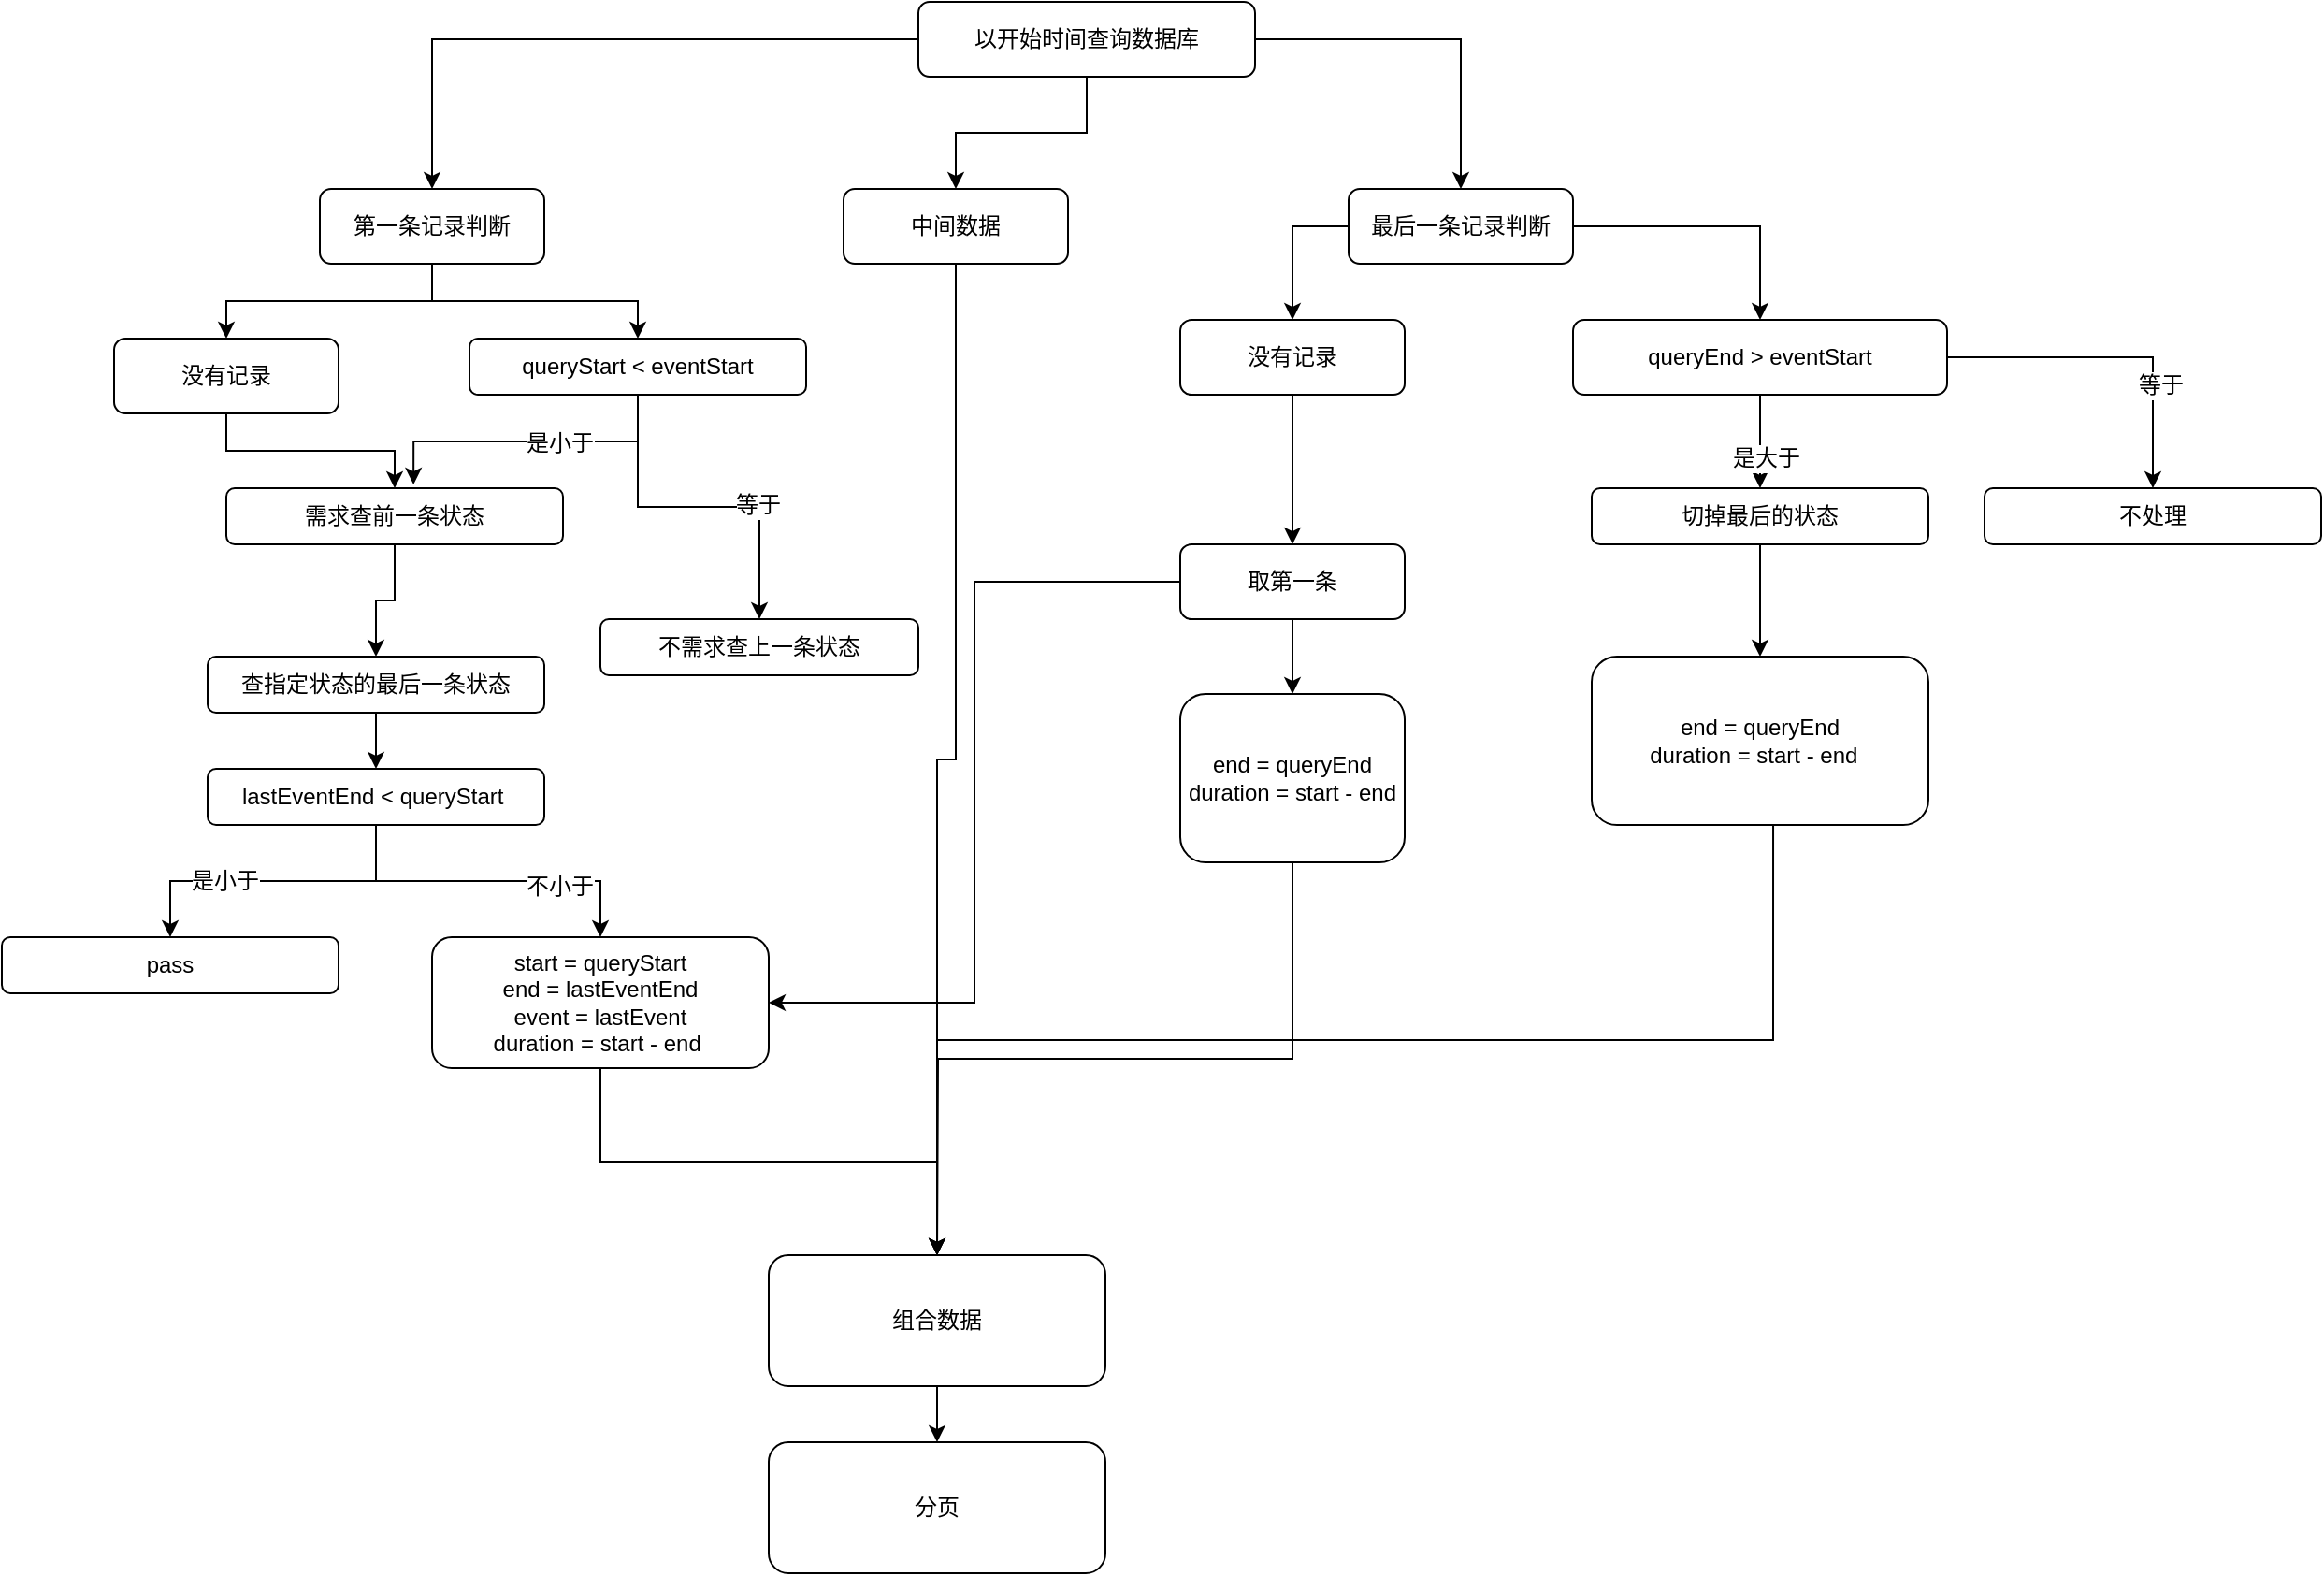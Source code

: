 <mxfile version="12.8.8" type="github">
  <diagram id="C5RBs43oDa-KdzZeNtuy" name="Page-1">
    <mxGraphModel dx="2249" dy="762" grid="1" gridSize="10" guides="1" tooltips="1" connect="1" arrows="1" fold="1" page="1" pageScale="1" pageWidth="827" pageHeight="1169" math="0" shadow="0">
      <root>
        <mxCell id="WIyWlLk6GJQsqaUBKTNV-0" />
        <mxCell id="WIyWlLk6GJQsqaUBKTNV-1" parent="WIyWlLk6GJQsqaUBKTNV-0" />
        <mxCell id="nlMhimf3iIqSvQVgSj5G-24" style="edgeStyle=orthogonalEdgeStyle;rounded=0;orthogonalLoop=1;jettySize=auto;html=1;" edge="1" parent="WIyWlLk6GJQsqaUBKTNV-1" source="nlMhimf3iIqSvQVgSj5G-0" target="nlMhimf3iIqSvQVgSj5G-1">
          <mxGeometry relative="1" as="geometry" />
        </mxCell>
        <mxCell id="nlMhimf3iIqSvQVgSj5G-25" style="edgeStyle=orthogonalEdgeStyle;rounded=0;orthogonalLoop=1;jettySize=auto;html=1;" edge="1" parent="WIyWlLk6GJQsqaUBKTNV-1" source="nlMhimf3iIqSvQVgSj5G-0" target="nlMhimf3iIqSvQVgSj5G-2">
          <mxGeometry relative="1" as="geometry" />
        </mxCell>
        <mxCell id="nlMhimf3iIqSvQVgSj5G-40" style="edgeStyle=orthogonalEdgeStyle;rounded=0;orthogonalLoop=1;jettySize=auto;html=1;" edge="1" parent="WIyWlLk6GJQsqaUBKTNV-1" source="nlMhimf3iIqSvQVgSj5G-0" target="nlMhimf3iIqSvQVgSj5G-35">
          <mxGeometry relative="1" as="geometry" />
        </mxCell>
        <mxCell id="nlMhimf3iIqSvQVgSj5G-0" value="以开始时间查询数据库" style="rounded=1;whiteSpace=wrap;html=1;" vertex="1" parent="WIyWlLk6GJQsqaUBKTNV-1">
          <mxGeometry x="180" y="120" width="180" height="40" as="geometry" />
        </mxCell>
        <mxCell id="nlMhimf3iIqSvQVgSj5G-10" style="edgeStyle=orthogonalEdgeStyle;rounded=0;orthogonalLoop=1;jettySize=auto;html=1;entryX=0.5;entryY=0;entryDx=0;entryDy=0;" edge="1" parent="WIyWlLk6GJQsqaUBKTNV-1" source="nlMhimf3iIqSvQVgSj5G-1" target="nlMhimf3iIqSvQVgSj5G-3">
          <mxGeometry relative="1" as="geometry" />
        </mxCell>
        <mxCell id="nlMhimf3iIqSvQVgSj5G-23" style="edgeStyle=orthogonalEdgeStyle;rounded=0;orthogonalLoop=1;jettySize=auto;html=1;" edge="1" parent="WIyWlLk6GJQsqaUBKTNV-1" source="nlMhimf3iIqSvQVgSj5G-1" target="nlMhimf3iIqSvQVgSj5G-21">
          <mxGeometry relative="1" as="geometry" />
        </mxCell>
        <mxCell id="nlMhimf3iIqSvQVgSj5G-1" value="第一条记录判断" style="rounded=1;whiteSpace=wrap;html=1;" vertex="1" parent="WIyWlLk6GJQsqaUBKTNV-1">
          <mxGeometry x="-140" y="220" width="120" height="40" as="geometry" />
        </mxCell>
        <mxCell id="nlMhimf3iIqSvQVgSj5G-37" style="edgeStyle=orthogonalEdgeStyle;rounded=0;orthogonalLoop=1;jettySize=auto;html=1;entryX=0.5;entryY=0;entryDx=0;entryDy=0;exitX=0;exitY=0.5;exitDx=0;exitDy=0;" edge="1" parent="WIyWlLk6GJQsqaUBKTNV-1" source="nlMhimf3iIqSvQVgSj5G-2" target="nlMhimf3iIqSvQVgSj5G-26">
          <mxGeometry relative="1" as="geometry" />
        </mxCell>
        <mxCell id="nlMhimf3iIqSvQVgSj5G-39" style="edgeStyle=orthogonalEdgeStyle;rounded=0;orthogonalLoop=1;jettySize=auto;html=1;exitX=1;exitY=0.5;exitDx=0;exitDy=0;" edge="1" parent="WIyWlLk6GJQsqaUBKTNV-1" source="nlMhimf3iIqSvQVgSj5G-2" target="nlMhimf3iIqSvQVgSj5G-38">
          <mxGeometry relative="1" as="geometry" />
        </mxCell>
        <mxCell id="nlMhimf3iIqSvQVgSj5G-2" value="最后一条记录判断" style="rounded=1;whiteSpace=wrap;html=1;" vertex="1" parent="WIyWlLk6GJQsqaUBKTNV-1">
          <mxGeometry x="410" y="220" width="120" height="40" as="geometry" />
        </mxCell>
        <mxCell id="nlMhimf3iIqSvQVgSj5G-5" style="edgeStyle=orthogonalEdgeStyle;rounded=0;orthogonalLoop=1;jettySize=auto;html=1;entryX=0.556;entryY=-0.067;entryDx=0;entryDy=0;entryPerimeter=0;" edge="1" parent="WIyWlLk6GJQsqaUBKTNV-1" source="nlMhimf3iIqSvQVgSj5G-3" target="nlMhimf3iIqSvQVgSj5G-4">
          <mxGeometry relative="1" as="geometry" />
        </mxCell>
        <mxCell id="nlMhimf3iIqSvQVgSj5G-6" value="是小于" style="text;html=1;align=center;verticalAlign=middle;resizable=0;points=[];labelBackgroundColor=#ffffff;" vertex="1" connectable="0" parent="nlMhimf3iIqSvQVgSj5G-5">
          <mxGeometry x="-0.202" y="1" relative="1" as="geometry">
            <mxPoint as="offset" />
          </mxGeometry>
        </mxCell>
        <mxCell id="nlMhimf3iIqSvQVgSj5G-8" style="edgeStyle=orthogonalEdgeStyle;rounded=0;orthogonalLoop=1;jettySize=auto;html=1;entryX=0.5;entryY=0;entryDx=0;entryDy=0;" edge="1" parent="WIyWlLk6GJQsqaUBKTNV-1" source="nlMhimf3iIqSvQVgSj5G-3" target="nlMhimf3iIqSvQVgSj5G-7">
          <mxGeometry relative="1" as="geometry" />
        </mxCell>
        <mxCell id="nlMhimf3iIqSvQVgSj5G-9" value="等于" style="text;html=1;align=center;verticalAlign=middle;resizable=0;points=[];labelBackgroundColor=#ffffff;" vertex="1" connectable="0" parent="nlMhimf3iIqSvQVgSj5G-8">
          <mxGeometry x="0.333" y="1" relative="1" as="geometry">
            <mxPoint as="offset" />
          </mxGeometry>
        </mxCell>
        <mxCell id="nlMhimf3iIqSvQVgSj5G-3" value="queryStart &amp;lt; eventStart" style="rounded=1;whiteSpace=wrap;html=1;" vertex="1" parent="WIyWlLk6GJQsqaUBKTNV-1">
          <mxGeometry x="-60" y="300" width="180" height="30" as="geometry" />
        </mxCell>
        <mxCell id="nlMhimf3iIqSvQVgSj5G-12" style="edgeStyle=orthogonalEdgeStyle;rounded=0;orthogonalLoop=1;jettySize=auto;html=1;entryX=0.5;entryY=0;entryDx=0;entryDy=0;" edge="1" parent="WIyWlLk6GJQsqaUBKTNV-1" source="nlMhimf3iIqSvQVgSj5G-4" target="nlMhimf3iIqSvQVgSj5G-11">
          <mxGeometry relative="1" as="geometry" />
        </mxCell>
        <mxCell id="nlMhimf3iIqSvQVgSj5G-4" value="需求查前一条状态" style="rounded=1;whiteSpace=wrap;html=1;" vertex="1" parent="WIyWlLk6GJQsqaUBKTNV-1">
          <mxGeometry x="-190" y="380" width="180" height="30" as="geometry" />
        </mxCell>
        <mxCell id="nlMhimf3iIqSvQVgSj5G-7" value="不需求查上一条状态" style="rounded=1;whiteSpace=wrap;html=1;" vertex="1" parent="WIyWlLk6GJQsqaUBKTNV-1">
          <mxGeometry x="10" y="450" width="170" height="30" as="geometry" />
        </mxCell>
        <mxCell id="nlMhimf3iIqSvQVgSj5G-18" style="edgeStyle=orthogonalEdgeStyle;rounded=0;orthogonalLoop=1;jettySize=auto;html=1;entryX=0.5;entryY=0;entryDx=0;entryDy=0;" edge="1" parent="WIyWlLk6GJQsqaUBKTNV-1" source="nlMhimf3iIqSvQVgSj5G-11" target="nlMhimf3iIqSvQVgSj5G-13">
          <mxGeometry relative="1" as="geometry" />
        </mxCell>
        <mxCell id="nlMhimf3iIqSvQVgSj5G-11" value="查指定状态的最后一条状态" style="rounded=1;whiteSpace=wrap;html=1;" vertex="1" parent="WIyWlLk6GJQsqaUBKTNV-1">
          <mxGeometry x="-200" y="470" width="180" height="30" as="geometry" />
        </mxCell>
        <mxCell id="nlMhimf3iIqSvQVgSj5G-16" style="edgeStyle=orthogonalEdgeStyle;rounded=0;orthogonalLoop=1;jettySize=auto;html=1;" edge="1" parent="WIyWlLk6GJQsqaUBKTNV-1" source="nlMhimf3iIqSvQVgSj5G-13" target="nlMhimf3iIqSvQVgSj5G-14">
          <mxGeometry relative="1" as="geometry" />
        </mxCell>
        <mxCell id="nlMhimf3iIqSvQVgSj5G-19" value="是小于" style="text;html=1;align=center;verticalAlign=middle;resizable=0;points=[];labelBackgroundColor=#ffffff;" vertex="1" connectable="0" parent="nlMhimf3iIqSvQVgSj5G-16">
          <mxGeometry x="0.306" relative="1" as="geometry">
            <mxPoint as="offset" />
          </mxGeometry>
        </mxCell>
        <mxCell id="nlMhimf3iIqSvQVgSj5G-17" style="edgeStyle=orthogonalEdgeStyle;rounded=0;orthogonalLoop=1;jettySize=auto;html=1;" edge="1" parent="WIyWlLk6GJQsqaUBKTNV-1" source="nlMhimf3iIqSvQVgSj5G-13" target="nlMhimf3iIqSvQVgSj5G-15">
          <mxGeometry relative="1" as="geometry" />
        </mxCell>
        <mxCell id="nlMhimf3iIqSvQVgSj5G-20" value="不小于" style="text;html=1;align=center;verticalAlign=middle;resizable=0;points=[];labelBackgroundColor=#ffffff;" vertex="1" connectable="0" parent="nlMhimf3iIqSvQVgSj5G-17">
          <mxGeometry x="0.422" y="-3" relative="1" as="geometry">
            <mxPoint as="offset" />
          </mxGeometry>
        </mxCell>
        <mxCell id="nlMhimf3iIqSvQVgSj5G-13" value="lastEventEnd &amp;lt; queryStart&amp;nbsp;" style="rounded=1;whiteSpace=wrap;html=1;" vertex="1" parent="WIyWlLk6GJQsqaUBKTNV-1">
          <mxGeometry x="-200" y="530" width="180" height="30" as="geometry" />
        </mxCell>
        <mxCell id="nlMhimf3iIqSvQVgSj5G-14" value="pass" style="rounded=1;whiteSpace=wrap;html=1;" vertex="1" parent="WIyWlLk6GJQsqaUBKTNV-1">
          <mxGeometry x="-310" y="620" width="180" height="30" as="geometry" />
        </mxCell>
        <mxCell id="nlMhimf3iIqSvQVgSj5G-33" style="edgeStyle=orthogonalEdgeStyle;rounded=0;orthogonalLoop=1;jettySize=auto;html=1;" edge="1" parent="WIyWlLk6GJQsqaUBKTNV-1" source="nlMhimf3iIqSvQVgSj5G-15" target="nlMhimf3iIqSvQVgSj5G-32">
          <mxGeometry relative="1" as="geometry" />
        </mxCell>
        <mxCell id="nlMhimf3iIqSvQVgSj5G-15" value="start = queryStart&lt;br&gt;end = lastEventEnd&lt;br&gt;event = lastEvent&lt;br&gt;duration = start - end&amp;nbsp;" style="rounded=1;whiteSpace=wrap;html=1;" vertex="1" parent="WIyWlLk6GJQsqaUBKTNV-1">
          <mxGeometry x="-80" y="620" width="180" height="70" as="geometry" />
        </mxCell>
        <mxCell id="nlMhimf3iIqSvQVgSj5G-22" style="edgeStyle=orthogonalEdgeStyle;rounded=0;orthogonalLoop=1;jettySize=auto;html=1;" edge="1" parent="WIyWlLk6GJQsqaUBKTNV-1" source="nlMhimf3iIqSvQVgSj5G-21" target="nlMhimf3iIqSvQVgSj5G-4">
          <mxGeometry relative="1" as="geometry" />
        </mxCell>
        <mxCell id="nlMhimf3iIqSvQVgSj5G-21" value="没有记录" style="rounded=1;whiteSpace=wrap;html=1;" vertex="1" parent="WIyWlLk6GJQsqaUBKTNV-1">
          <mxGeometry x="-250" y="300" width="120" height="40" as="geometry" />
        </mxCell>
        <mxCell id="nlMhimf3iIqSvQVgSj5G-28" value="" style="edgeStyle=orthogonalEdgeStyle;rounded=0;orthogonalLoop=1;jettySize=auto;html=1;" edge="1" parent="WIyWlLk6GJQsqaUBKTNV-1" source="nlMhimf3iIqSvQVgSj5G-26" target="nlMhimf3iIqSvQVgSj5G-27">
          <mxGeometry relative="1" as="geometry" />
        </mxCell>
        <mxCell id="nlMhimf3iIqSvQVgSj5G-26" value="没有记录" style="rounded=1;whiteSpace=wrap;html=1;" vertex="1" parent="WIyWlLk6GJQsqaUBKTNV-1">
          <mxGeometry x="320" y="290" width="120" height="40" as="geometry" />
        </mxCell>
        <mxCell id="nlMhimf3iIqSvQVgSj5G-29" style="edgeStyle=orthogonalEdgeStyle;rounded=0;orthogonalLoop=1;jettySize=auto;html=1;entryX=1;entryY=0.5;entryDx=0;entryDy=0;" edge="1" parent="WIyWlLk6GJQsqaUBKTNV-1" source="nlMhimf3iIqSvQVgSj5G-27" target="nlMhimf3iIqSvQVgSj5G-15">
          <mxGeometry relative="1" as="geometry" />
        </mxCell>
        <mxCell id="nlMhimf3iIqSvQVgSj5G-31" style="edgeStyle=orthogonalEdgeStyle;rounded=0;orthogonalLoop=1;jettySize=auto;html=1;entryX=0.5;entryY=0;entryDx=0;entryDy=0;" edge="1" parent="WIyWlLk6GJQsqaUBKTNV-1" source="nlMhimf3iIqSvQVgSj5G-27" target="nlMhimf3iIqSvQVgSj5G-30">
          <mxGeometry relative="1" as="geometry" />
        </mxCell>
        <mxCell id="nlMhimf3iIqSvQVgSj5G-27" value="取第一条" style="rounded=1;whiteSpace=wrap;html=1;" vertex="1" parent="WIyWlLk6GJQsqaUBKTNV-1">
          <mxGeometry x="320" y="410" width="120" height="40" as="geometry" />
        </mxCell>
        <mxCell id="nlMhimf3iIqSvQVgSj5G-34" style="edgeStyle=orthogonalEdgeStyle;rounded=0;orthogonalLoop=1;jettySize=auto;html=1;exitX=0.5;exitY=1;exitDx=0;exitDy=0;" edge="1" parent="WIyWlLk6GJQsqaUBKTNV-1" source="nlMhimf3iIqSvQVgSj5G-30">
          <mxGeometry relative="1" as="geometry">
            <mxPoint x="190" y="790" as="targetPoint" />
          </mxGeometry>
        </mxCell>
        <mxCell id="nlMhimf3iIqSvQVgSj5G-30" value="end = queryEnd&lt;br&gt;duration = start - end" style="rounded=1;whiteSpace=wrap;html=1;" vertex="1" parent="WIyWlLk6GJQsqaUBKTNV-1">
          <mxGeometry x="320" y="490" width="120" height="90" as="geometry" />
        </mxCell>
        <mxCell id="nlMhimf3iIqSvQVgSj5G-55" value="" style="edgeStyle=orthogonalEdgeStyle;rounded=0;orthogonalLoop=1;jettySize=auto;html=1;" edge="1" parent="WIyWlLk6GJQsqaUBKTNV-1" source="nlMhimf3iIqSvQVgSj5G-32" target="nlMhimf3iIqSvQVgSj5G-54">
          <mxGeometry relative="1" as="geometry" />
        </mxCell>
        <mxCell id="nlMhimf3iIqSvQVgSj5G-32" value="组合数据" style="rounded=1;whiteSpace=wrap;html=1;" vertex="1" parent="WIyWlLk6GJQsqaUBKTNV-1">
          <mxGeometry x="100" y="790" width="180" height="70" as="geometry" />
        </mxCell>
        <mxCell id="nlMhimf3iIqSvQVgSj5G-36" style="edgeStyle=orthogonalEdgeStyle;rounded=0;orthogonalLoop=1;jettySize=auto;html=1;" edge="1" parent="WIyWlLk6GJQsqaUBKTNV-1" source="nlMhimf3iIqSvQVgSj5G-35" target="nlMhimf3iIqSvQVgSj5G-32">
          <mxGeometry relative="1" as="geometry" />
        </mxCell>
        <mxCell id="nlMhimf3iIqSvQVgSj5G-35" value="中间数据" style="rounded=1;whiteSpace=wrap;html=1;" vertex="1" parent="WIyWlLk6GJQsqaUBKTNV-1">
          <mxGeometry x="140" y="220" width="120" height="40" as="geometry" />
        </mxCell>
        <mxCell id="nlMhimf3iIqSvQVgSj5G-44" style="edgeStyle=orthogonalEdgeStyle;rounded=0;orthogonalLoop=1;jettySize=auto;html=1;" edge="1" parent="WIyWlLk6GJQsqaUBKTNV-1" source="nlMhimf3iIqSvQVgSj5G-38" target="nlMhimf3iIqSvQVgSj5G-43">
          <mxGeometry relative="1" as="geometry" />
        </mxCell>
        <mxCell id="nlMhimf3iIqSvQVgSj5G-45" value="是大于" style="text;html=1;align=center;verticalAlign=middle;resizable=0;points=[];labelBackgroundColor=#ffffff;" vertex="1" connectable="0" parent="nlMhimf3iIqSvQVgSj5G-44">
          <mxGeometry x="0.354" y="3" relative="1" as="geometry">
            <mxPoint as="offset" />
          </mxGeometry>
        </mxCell>
        <mxCell id="nlMhimf3iIqSvQVgSj5G-47" style="edgeStyle=orthogonalEdgeStyle;rounded=0;orthogonalLoop=1;jettySize=auto;html=1;entryX=0.5;entryY=0;entryDx=0;entryDy=0;" edge="1" parent="WIyWlLk6GJQsqaUBKTNV-1" source="nlMhimf3iIqSvQVgSj5G-38" target="nlMhimf3iIqSvQVgSj5G-46">
          <mxGeometry relative="1" as="geometry" />
        </mxCell>
        <mxCell id="nlMhimf3iIqSvQVgSj5G-48" value="等于" style="text;html=1;align=center;verticalAlign=middle;resizable=0;points=[];labelBackgroundColor=#ffffff;" vertex="1" connectable="0" parent="nlMhimf3iIqSvQVgSj5G-47">
          <mxGeometry x="0.39" y="4" relative="1" as="geometry">
            <mxPoint as="offset" />
          </mxGeometry>
        </mxCell>
        <mxCell id="nlMhimf3iIqSvQVgSj5G-38" value="queryEnd &amp;gt; eventStart" style="rounded=1;whiteSpace=wrap;html=1;" vertex="1" parent="WIyWlLk6GJQsqaUBKTNV-1">
          <mxGeometry x="530" y="290" width="200" height="40" as="geometry" />
        </mxCell>
        <mxCell id="nlMhimf3iIqSvQVgSj5G-50" style="edgeStyle=orthogonalEdgeStyle;rounded=0;orthogonalLoop=1;jettySize=auto;html=1;entryX=0.5;entryY=0;entryDx=0;entryDy=0;" edge="1" parent="WIyWlLk6GJQsqaUBKTNV-1" source="nlMhimf3iIqSvQVgSj5G-43" target="nlMhimf3iIqSvQVgSj5G-49">
          <mxGeometry relative="1" as="geometry" />
        </mxCell>
        <mxCell id="nlMhimf3iIqSvQVgSj5G-43" value="切掉最后的状态" style="rounded=1;whiteSpace=wrap;html=1;" vertex="1" parent="WIyWlLk6GJQsqaUBKTNV-1">
          <mxGeometry x="540" y="380" width="180" height="30" as="geometry" />
        </mxCell>
        <mxCell id="nlMhimf3iIqSvQVgSj5G-46" value="不处理" style="rounded=1;whiteSpace=wrap;html=1;" vertex="1" parent="WIyWlLk6GJQsqaUBKTNV-1">
          <mxGeometry x="750" y="380" width="180" height="30" as="geometry" />
        </mxCell>
        <mxCell id="nlMhimf3iIqSvQVgSj5G-53" style="edgeStyle=orthogonalEdgeStyle;rounded=0;orthogonalLoop=1;jettySize=auto;html=1;entryX=0.5;entryY=0;entryDx=0;entryDy=0;exitX=0.539;exitY=0.989;exitDx=0;exitDy=0;exitPerimeter=0;" edge="1" parent="WIyWlLk6GJQsqaUBKTNV-1" source="nlMhimf3iIqSvQVgSj5G-49" target="nlMhimf3iIqSvQVgSj5G-32">
          <mxGeometry relative="1" as="geometry" />
        </mxCell>
        <mxCell id="nlMhimf3iIqSvQVgSj5G-49" value="end = queryEnd&lt;br&gt;duration = start - end&amp;nbsp;&amp;nbsp;" style="rounded=1;whiteSpace=wrap;html=1;" vertex="1" parent="WIyWlLk6GJQsqaUBKTNV-1">
          <mxGeometry x="540" y="470" width="180" height="90" as="geometry" />
        </mxCell>
        <mxCell id="nlMhimf3iIqSvQVgSj5G-54" value="分页" style="rounded=1;whiteSpace=wrap;html=1;" vertex="1" parent="WIyWlLk6GJQsqaUBKTNV-1">
          <mxGeometry x="100" y="890" width="180" height="70" as="geometry" />
        </mxCell>
      </root>
    </mxGraphModel>
  </diagram>
</mxfile>
